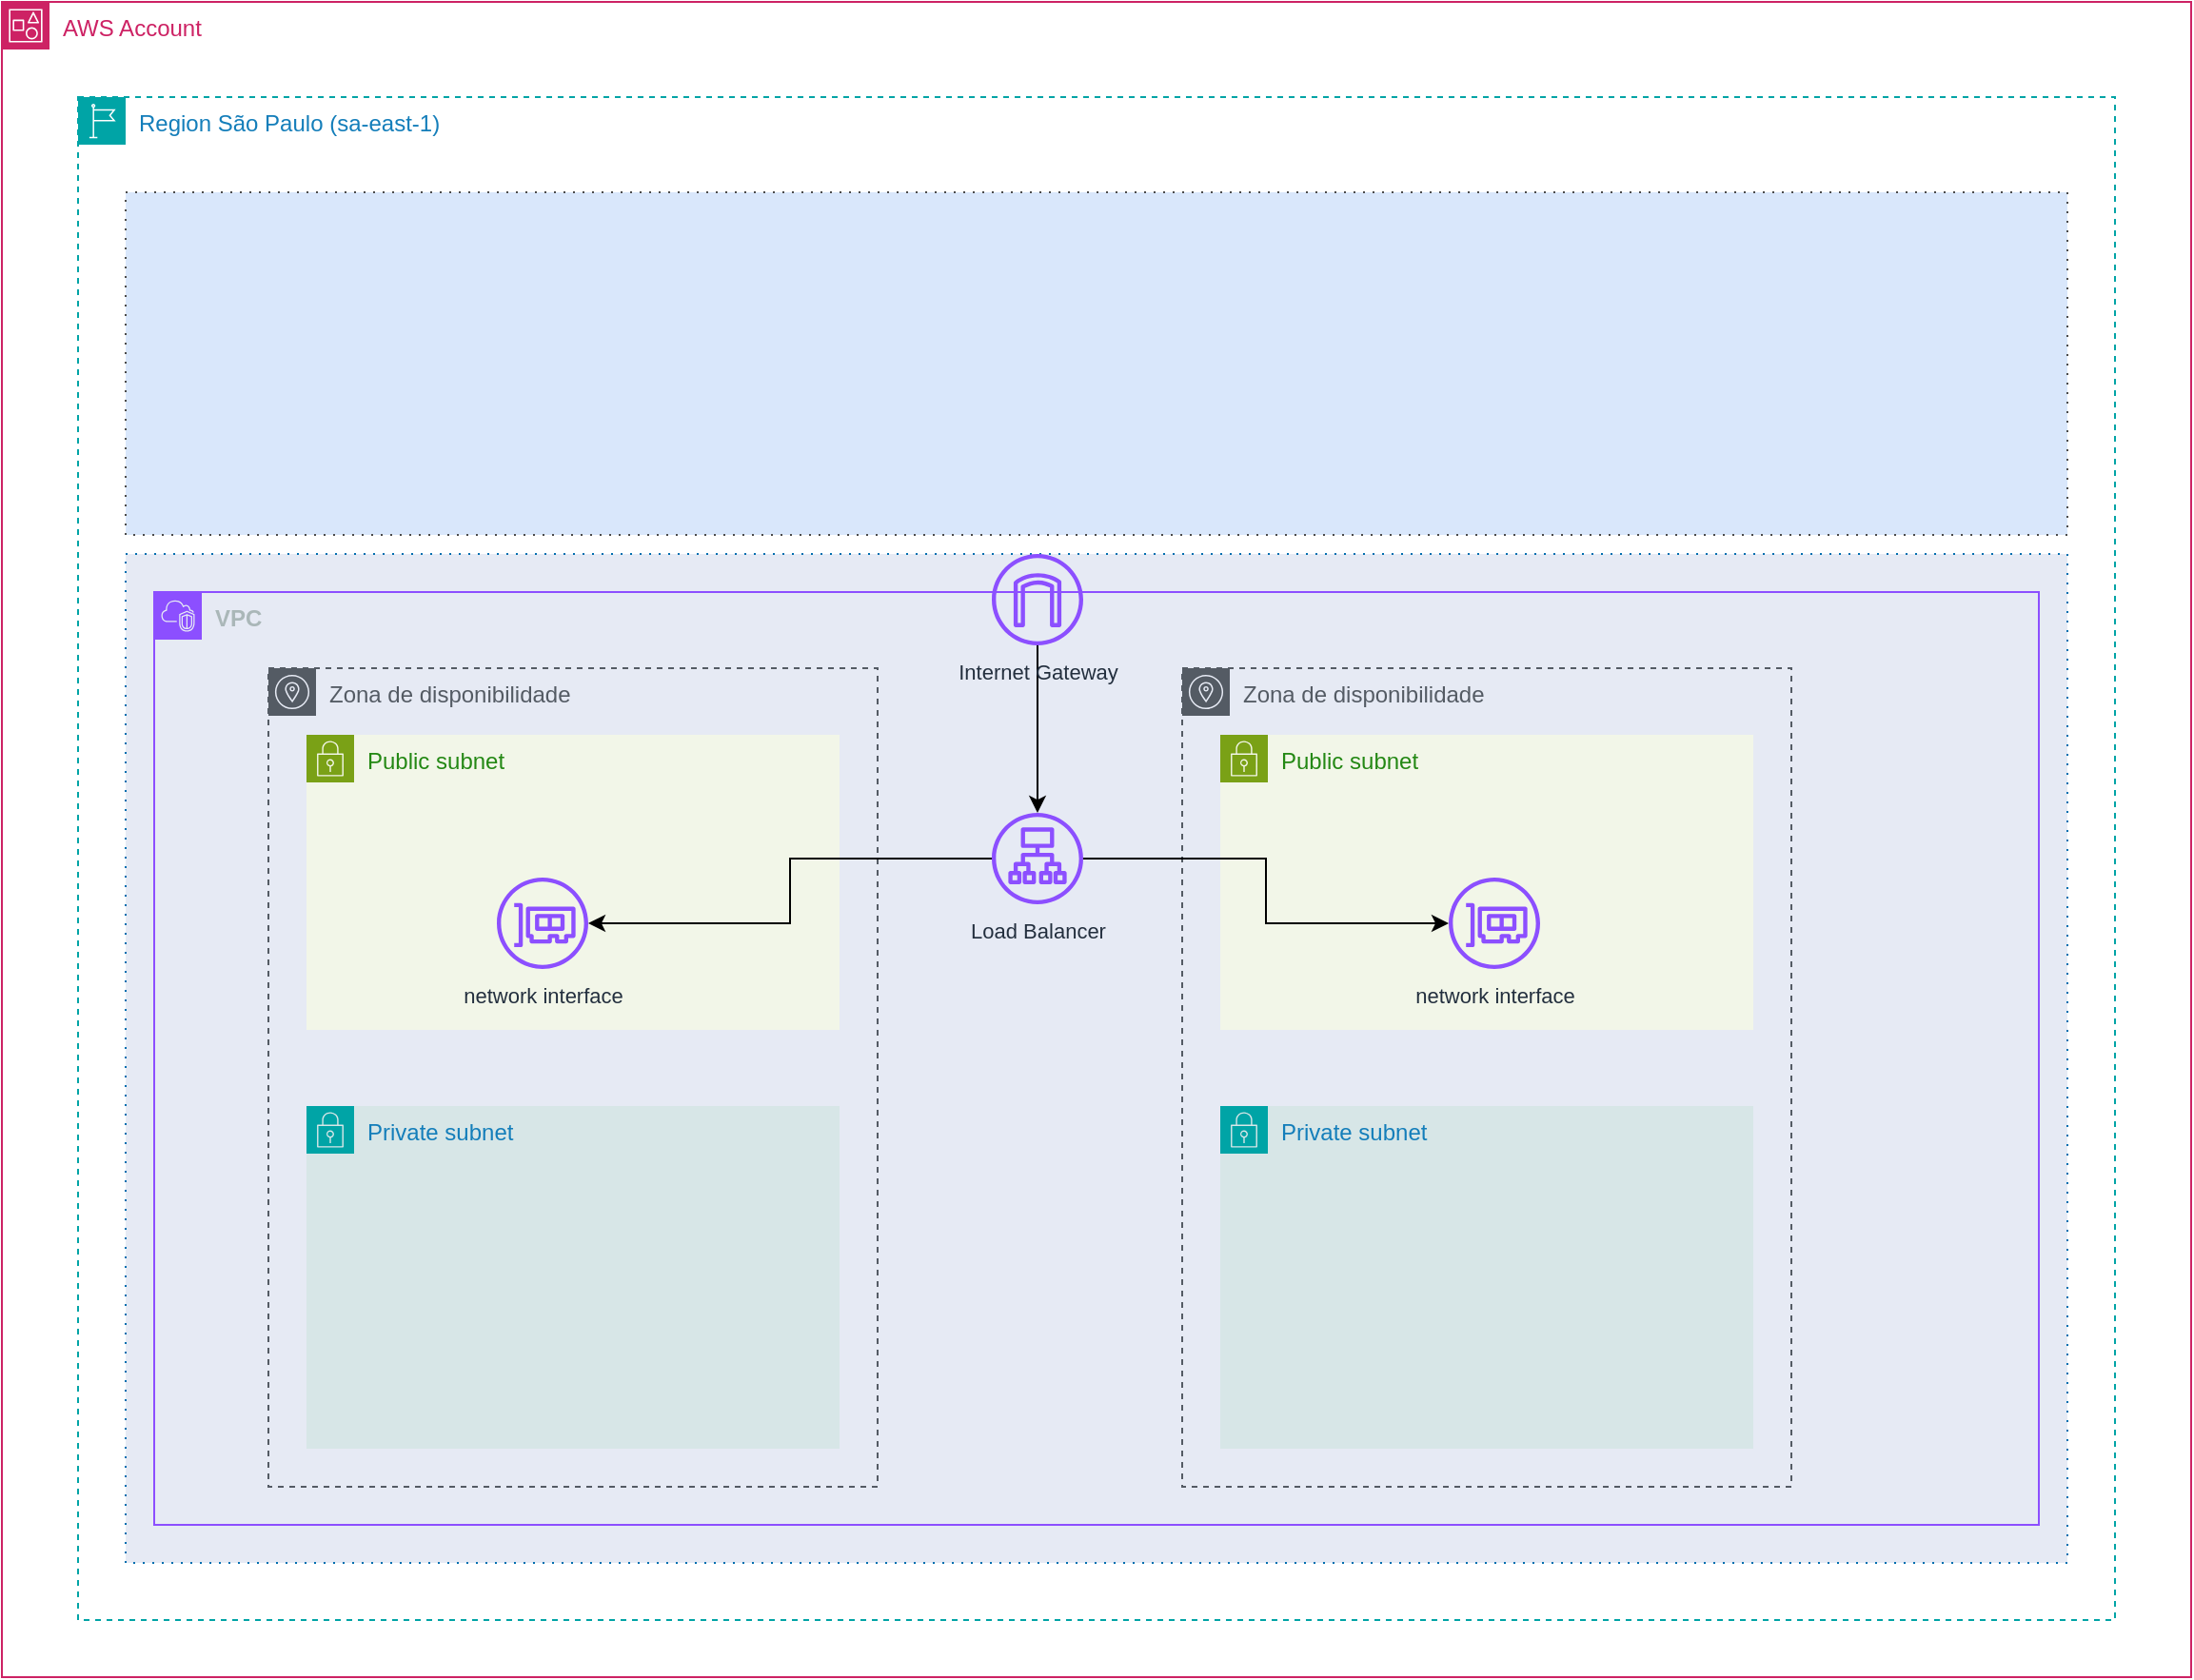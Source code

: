 <mxfile version="27.1.6">
  <diagram name="Página-1" id="AWgatInFykf5HyZcE30p">
    <mxGraphModel dx="1426" dy="795" grid="1" gridSize="10" guides="1" tooltips="1" connect="1" arrows="1" fold="1" page="1" pageScale="1" pageWidth="1654" pageHeight="1169" math="0" shadow="0">
      <root>
        <mxCell id="0" />
        <mxCell id="1" parent="0" />
        <mxCell id="u5eTTKXeqbNcAaMB8a-V-1" value="AWS Account" style="points=[[0,0],[0.25,0],[0.5,0],[0.75,0],[1,0],[1,0.25],[1,0.5],[1,0.75],[1,1],[0.75,1],[0.5,1],[0.25,1],[0,1],[0,0.75],[0,0.5],[0,0.25]];outlineConnect=0;gradientColor=none;html=1;whiteSpace=wrap;fontSize=12;fontStyle=0;container=1;pointerEvents=0;collapsible=0;recursiveResize=0;shape=mxgraph.aws4.group;grIcon=mxgraph.aws4.group_account;strokeColor=#CD2264;fillColor=none;verticalAlign=top;align=left;spacingLeft=30;fontColor=#CD2264;dashed=0;" parent="1" vertex="1">
          <mxGeometry x="310" y="190" width="1150" height="880" as="geometry" />
        </mxCell>
        <mxCell id="u5eTTKXeqbNcAaMB8a-V-2" value="Region São Paulo (sa-east-1)" style="points=[[0,0],[0.25,0],[0.5,0],[0.75,0],[1,0],[1,0.25],[1,0.5],[1,0.75],[1,1],[0.75,1],[0.5,1],[0.25,1],[0,1],[0,0.75],[0,0.5],[0,0.25]];outlineConnect=0;gradientColor=none;html=1;whiteSpace=wrap;fontSize=12;fontStyle=0;container=1;pointerEvents=0;collapsible=0;recursiveResize=0;shape=mxgraph.aws4.group;grIcon=mxgraph.aws4.group_region;strokeColor=#00A4A6;fillColor=none;verticalAlign=top;align=left;spacingLeft=30;fontColor=#147EBA;dashed=1;" parent="1" vertex="1">
          <mxGeometry x="350" y="240" width="1070" height="800" as="geometry" />
        </mxCell>
        <mxCell id="D5tfxZXsK9BS0bjdaj5E-2" value="" style="rounded=0;whiteSpace=wrap;html=1;dashed=1;dashPattern=1 4;strokeColor=#4B4B4B;fillColor=#D9E7FB;" vertex="1" parent="u5eTTKXeqbNcAaMB8a-V-2">
          <mxGeometry x="25" y="50" width="1020" height="180" as="geometry" />
        </mxCell>
        <mxCell id="D5tfxZXsK9BS0bjdaj5E-3" value="" style="rounded=0;whiteSpace=wrap;html=1;dashed=1;dashPattern=1 4;strokeColor=#006EAF;fillColor=#E6EAF4;fontColor=#ffffff;" vertex="1" parent="u5eTTKXeqbNcAaMB8a-V-2">
          <mxGeometry x="25" y="240" width="1020" height="530" as="geometry" />
        </mxCell>
        <mxCell id="D5tfxZXsK9BS0bjdaj5E-5" value="Zona de disponibilidade" style="sketch=0;outlineConnect=0;gradientColor=none;html=1;whiteSpace=wrap;fontSize=12;fontStyle=0;shape=mxgraph.aws4.group;grIcon=mxgraph.aws4.group_availability_zone;strokeColor=#545B64;fillColor=none;verticalAlign=top;align=left;spacingLeft=30;fontColor=#545B64;dashed=1;" vertex="1" parent="u5eTTKXeqbNcAaMB8a-V-2">
          <mxGeometry x="100" y="300" width="320" height="430" as="geometry" />
        </mxCell>
        <mxCell id="D5tfxZXsK9BS0bjdaj5E-8" value="Private subnet" style="points=[[0,0],[0.25,0],[0.5,0],[0.75,0],[1,0],[1,0.25],[1,0.5],[1,0.75],[1,1],[0.75,1],[0.5,1],[0.25,1],[0,1],[0,0.75],[0,0.5],[0,0.25]];outlineConnect=0;gradientColor=none;html=1;whiteSpace=wrap;fontSize=12;fontStyle=0;container=1;pointerEvents=0;collapsible=0;recursiveResize=0;shape=mxgraph.aws4.group;grIcon=mxgraph.aws4.group_security_group;grStroke=0;strokeColor=#00A4A6;fillColor=#D7E6E7;verticalAlign=top;align=left;spacingLeft=30;fontColor=#147EBA;dashed=0;" vertex="1" parent="u5eTTKXeqbNcAaMB8a-V-2">
          <mxGeometry x="120" y="530" width="280" height="180" as="geometry" />
        </mxCell>
        <mxCell id="D5tfxZXsK9BS0bjdaj5E-7" value="Public subnet" style="points=[[0,0],[0.25,0],[0.5,0],[0.75,0],[1,0],[1,0.25],[1,0.5],[1,0.75],[1,1],[0.75,1],[0.5,1],[0.25,1],[0,1],[0,0.75],[0,0.5],[0,0.25]];outlineConnect=0;gradientColor=none;html=1;whiteSpace=wrap;fontSize=12;fontStyle=0;container=1;pointerEvents=0;collapsible=0;recursiveResize=0;shape=mxgraph.aws4.group;grIcon=mxgraph.aws4.group_security_group;grStroke=0;strokeColor=#7AA116;fillColor=#F2F6E8;verticalAlign=top;align=left;spacingLeft=30;fontColor=#248814;dashed=0;" vertex="1" parent="u5eTTKXeqbNcAaMB8a-V-2">
          <mxGeometry x="120" y="335" width="280" height="155" as="geometry" />
        </mxCell>
        <mxCell id="D5tfxZXsK9BS0bjdaj5E-10" value="Zona de disponibilidade" style="sketch=0;outlineConnect=0;gradientColor=none;html=1;whiteSpace=wrap;fontSize=12;fontStyle=0;shape=mxgraph.aws4.group;grIcon=mxgraph.aws4.group_availability_zone;strokeColor=#545B64;fillColor=none;verticalAlign=top;align=left;spacingLeft=30;fontColor=#545B64;dashed=1;" vertex="1" parent="u5eTTKXeqbNcAaMB8a-V-2">
          <mxGeometry x="580" y="300" width="320" height="430" as="geometry" />
        </mxCell>
        <mxCell id="D5tfxZXsK9BS0bjdaj5E-12" value="Public subnet" style="points=[[0,0],[0.25,0],[0.5,0],[0.75,0],[1,0],[1,0.25],[1,0.5],[1,0.75],[1,1],[0.75,1],[0.5,1],[0.25,1],[0,1],[0,0.75],[0,0.5],[0,0.25]];outlineConnect=0;gradientColor=none;html=1;whiteSpace=wrap;fontSize=12;fontStyle=0;container=1;pointerEvents=0;collapsible=0;recursiveResize=0;shape=mxgraph.aws4.group;grIcon=mxgraph.aws4.group_security_group;grStroke=0;strokeColor=#7AA116;fillColor=#F2F6E8;verticalAlign=top;align=left;spacingLeft=30;fontColor=#248814;dashed=0;" vertex="1" parent="u5eTTKXeqbNcAaMB8a-V-2">
          <mxGeometry x="600" y="335" width="280" height="155" as="geometry" />
        </mxCell>
        <mxCell id="D5tfxZXsK9BS0bjdaj5E-11" value="Private subnet" style="points=[[0,0],[0.25,0],[0.5,0],[0.75,0],[1,0],[1,0.25],[1,0.5],[1,0.75],[1,1],[0.75,1],[0.5,1],[0.25,1],[0,1],[0,0.75],[0,0.5],[0,0.25]];outlineConnect=0;gradientColor=none;html=1;whiteSpace=wrap;fontSize=12;fontStyle=0;container=1;pointerEvents=0;collapsible=0;recursiveResize=0;shape=mxgraph.aws4.group;grIcon=mxgraph.aws4.group_security_group;grStroke=0;strokeColor=#00A4A6;fillColor=#D7E6E7;verticalAlign=top;align=left;spacingLeft=30;fontColor=#147EBA;dashed=0;" vertex="1" parent="u5eTTKXeqbNcAaMB8a-V-2">
          <mxGeometry x="600" y="530" width="280" height="180" as="geometry" />
        </mxCell>
        <mxCell id="D5tfxZXsK9BS0bjdaj5E-16" value="&lt;font style=&quot;font-size: 11px;&quot;&gt;network interface&lt;/font&gt;" style="sketch=0;outlineConnect=0;fontColor=#232F3E;gradientColor=none;fillColor=#8C4FFF;strokeColor=none;dashed=0;verticalLabelPosition=bottom;verticalAlign=top;align=center;html=1;fontSize=12;fontStyle=0;aspect=fixed;pointerEvents=1;shape=mxgraph.aws4.elastic_network_interface;" vertex="1" parent="u5eTTKXeqbNcAaMB8a-V-2">
          <mxGeometry x="220" y="410" width="48" height="48" as="geometry" />
        </mxCell>
        <mxCell id="D5tfxZXsK9BS0bjdaj5E-4" value="&lt;b&gt;VPC&lt;/b&gt;" style="points=[[0,0],[0.25,0],[0.5,0],[0.75,0],[1,0],[1,0.25],[1,0.5],[1,0.75],[1,1],[0.75,1],[0.5,1],[0.25,1],[0,1],[0,0.75],[0,0.5],[0,0.25]];outlineConnect=0;gradientColor=none;html=1;whiteSpace=wrap;fontSize=12;fontStyle=0;container=1;pointerEvents=0;collapsible=0;recursiveResize=0;shape=mxgraph.aws4.group;grIcon=mxgraph.aws4.group_vpc2;strokeColor=#8C4FFF;fillColor=none;verticalAlign=top;align=left;spacingLeft=30;fontColor=#AAB7B8;dashed=0;" vertex="1" parent="1">
          <mxGeometry x="390" y="500" width="990" height="490" as="geometry" />
        </mxCell>
        <mxCell id="D5tfxZXsK9BS0bjdaj5E-15" style="edgeStyle=orthogonalEdgeStyle;rounded=0;orthogonalLoop=1;jettySize=auto;html=1;" edge="1" parent="D5tfxZXsK9BS0bjdaj5E-4" source="D5tfxZXsK9BS0bjdaj5E-13" target="D5tfxZXsK9BS0bjdaj5E-14">
          <mxGeometry relative="1" as="geometry" />
        </mxCell>
        <mxCell id="D5tfxZXsK9BS0bjdaj5E-13" value="&lt;font style=&quot;font-size: 11px;&quot;&gt;Internet Gateway&lt;/font&gt;" style="sketch=0;outlineConnect=0;fontColor=#232F3E;gradientColor=none;fillColor=#8C4FFF;strokeColor=none;dashed=0;verticalLabelPosition=bottom;verticalAlign=top;align=center;html=1;fontSize=12;fontStyle=0;aspect=fixed;pointerEvents=1;shape=mxgraph.aws4.internet_gateway;" vertex="1" parent="D5tfxZXsK9BS0bjdaj5E-4">
          <mxGeometry x="440" y="-20" width="48" height="48" as="geometry" />
        </mxCell>
        <mxCell id="D5tfxZXsK9BS0bjdaj5E-18" style="edgeStyle=orthogonalEdgeStyle;rounded=0;orthogonalLoop=1;jettySize=auto;html=1;" edge="1" parent="D5tfxZXsK9BS0bjdaj5E-4" source="D5tfxZXsK9BS0bjdaj5E-14" target="D5tfxZXsK9BS0bjdaj5E-17">
          <mxGeometry relative="1" as="geometry" />
        </mxCell>
        <mxCell id="D5tfxZXsK9BS0bjdaj5E-14" value="&lt;font style=&quot;font-size: 11px;&quot;&gt;Load Balancer&lt;/font&gt;" style="sketch=0;outlineConnect=0;fontColor=#232F3E;gradientColor=none;fillColor=#8C4FFF;strokeColor=none;dashed=0;verticalLabelPosition=bottom;verticalAlign=top;align=center;html=1;fontSize=12;fontStyle=0;aspect=fixed;pointerEvents=1;shape=mxgraph.aws4.application_load_balancer;" vertex="1" parent="D5tfxZXsK9BS0bjdaj5E-4">
          <mxGeometry x="440" y="116" width="48" height="48" as="geometry" />
        </mxCell>
        <mxCell id="D5tfxZXsK9BS0bjdaj5E-17" value="&lt;font style=&quot;font-size: 11px;&quot;&gt;network interface&lt;/font&gt;" style="sketch=0;outlineConnect=0;fontColor=#232F3E;gradientColor=none;fillColor=#8C4FFF;strokeColor=none;dashed=0;verticalLabelPosition=bottom;verticalAlign=top;align=center;html=1;fontSize=12;fontStyle=0;aspect=fixed;pointerEvents=1;shape=mxgraph.aws4.elastic_network_interface;" vertex="1" parent="D5tfxZXsK9BS0bjdaj5E-4">
          <mxGeometry x="680" y="150" width="48" height="48" as="geometry" />
        </mxCell>
        <mxCell id="D5tfxZXsK9BS0bjdaj5E-19" style="edgeStyle=orthogonalEdgeStyle;rounded=0;orthogonalLoop=1;jettySize=auto;html=1;" edge="1" parent="1" source="D5tfxZXsK9BS0bjdaj5E-14" target="D5tfxZXsK9BS0bjdaj5E-16">
          <mxGeometry relative="1" as="geometry" />
        </mxCell>
      </root>
    </mxGraphModel>
  </diagram>
</mxfile>
